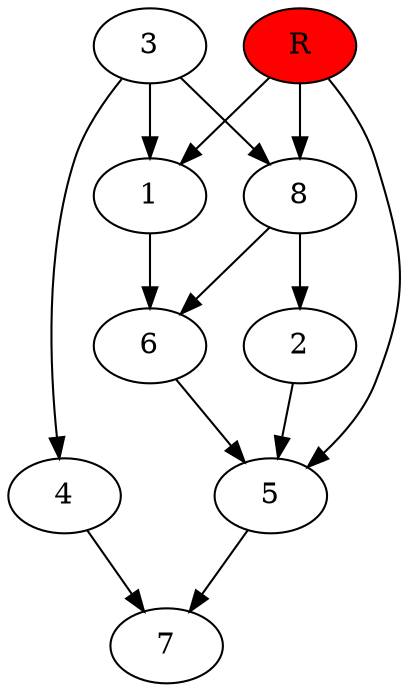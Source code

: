 digraph prb6515 {
	1
	2
	3
	4
	5
	6
	7
	8
	R [fillcolor="#ff0000" style=filled]
	1 -> 6
	2 -> 5
	3 -> 1
	3 -> 4
	3 -> 8
	4 -> 7
	5 -> 7
	6 -> 5
	8 -> 2
	8 -> 6
	R -> 1
	R -> 5
	R -> 8
}
